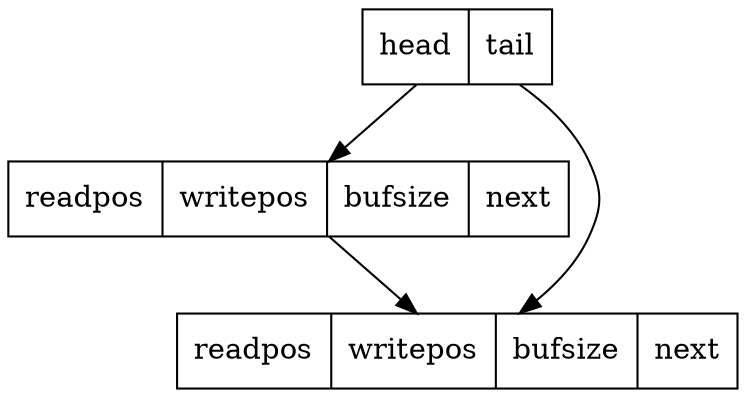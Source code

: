 digraph structs {

node [shape = record];

struct1 [label = "head|tail"];
struct2 [label = "readpos|writepos|bufsize|next"];
struct3 [label = "readpos|writepos|bufsize|next"];

struct1 -> struct2;
struct1 -> struct3;
struct2 -> struct3;
}